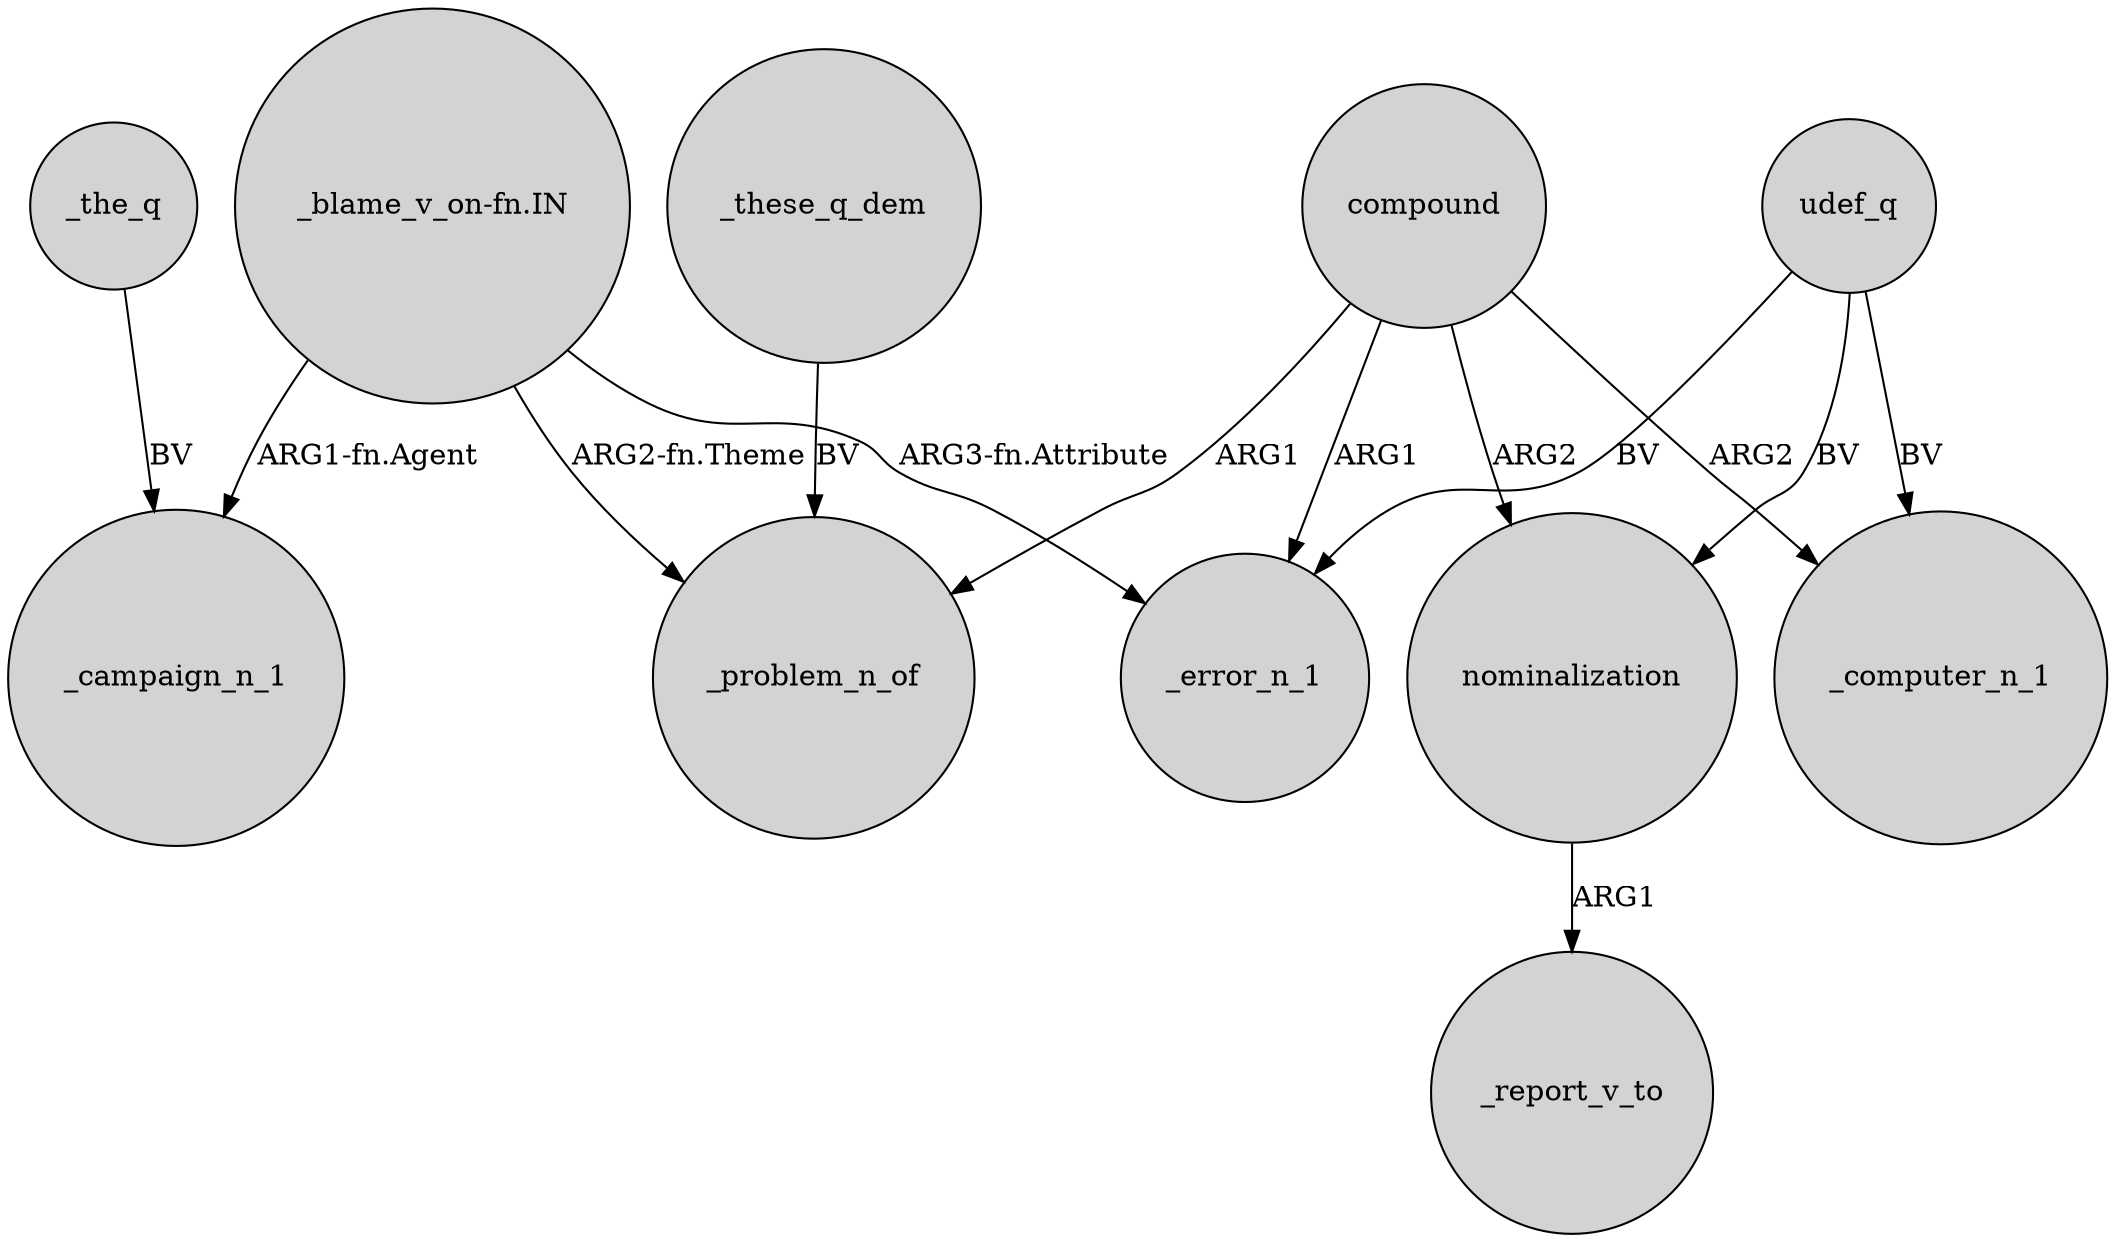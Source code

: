digraph {
	node [shape=circle style=filled]
	_the_q -> _campaign_n_1 [label=BV]
	compound -> _problem_n_of [label=ARG1]
	compound -> nominalization [label=ARG2]
	"_blame_v_on-fn.IN" -> _campaign_n_1 [label="ARG1-fn.Agent"]
	udef_q -> _error_n_1 [label=BV]
	nominalization -> _report_v_to [label=ARG1]
	compound -> _error_n_1 [label=ARG1]
	"_blame_v_on-fn.IN" -> _error_n_1 [label="ARG3-fn.Attribute"]
	"_blame_v_on-fn.IN" -> _problem_n_of [label="ARG2-fn.Theme"]
	udef_q -> _computer_n_1 [label=BV]
	compound -> _computer_n_1 [label=ARG2]
	_these_q_dem -> _problem_n_of [label=BV]
	udef_q -> nominalization [label=BV]
}
